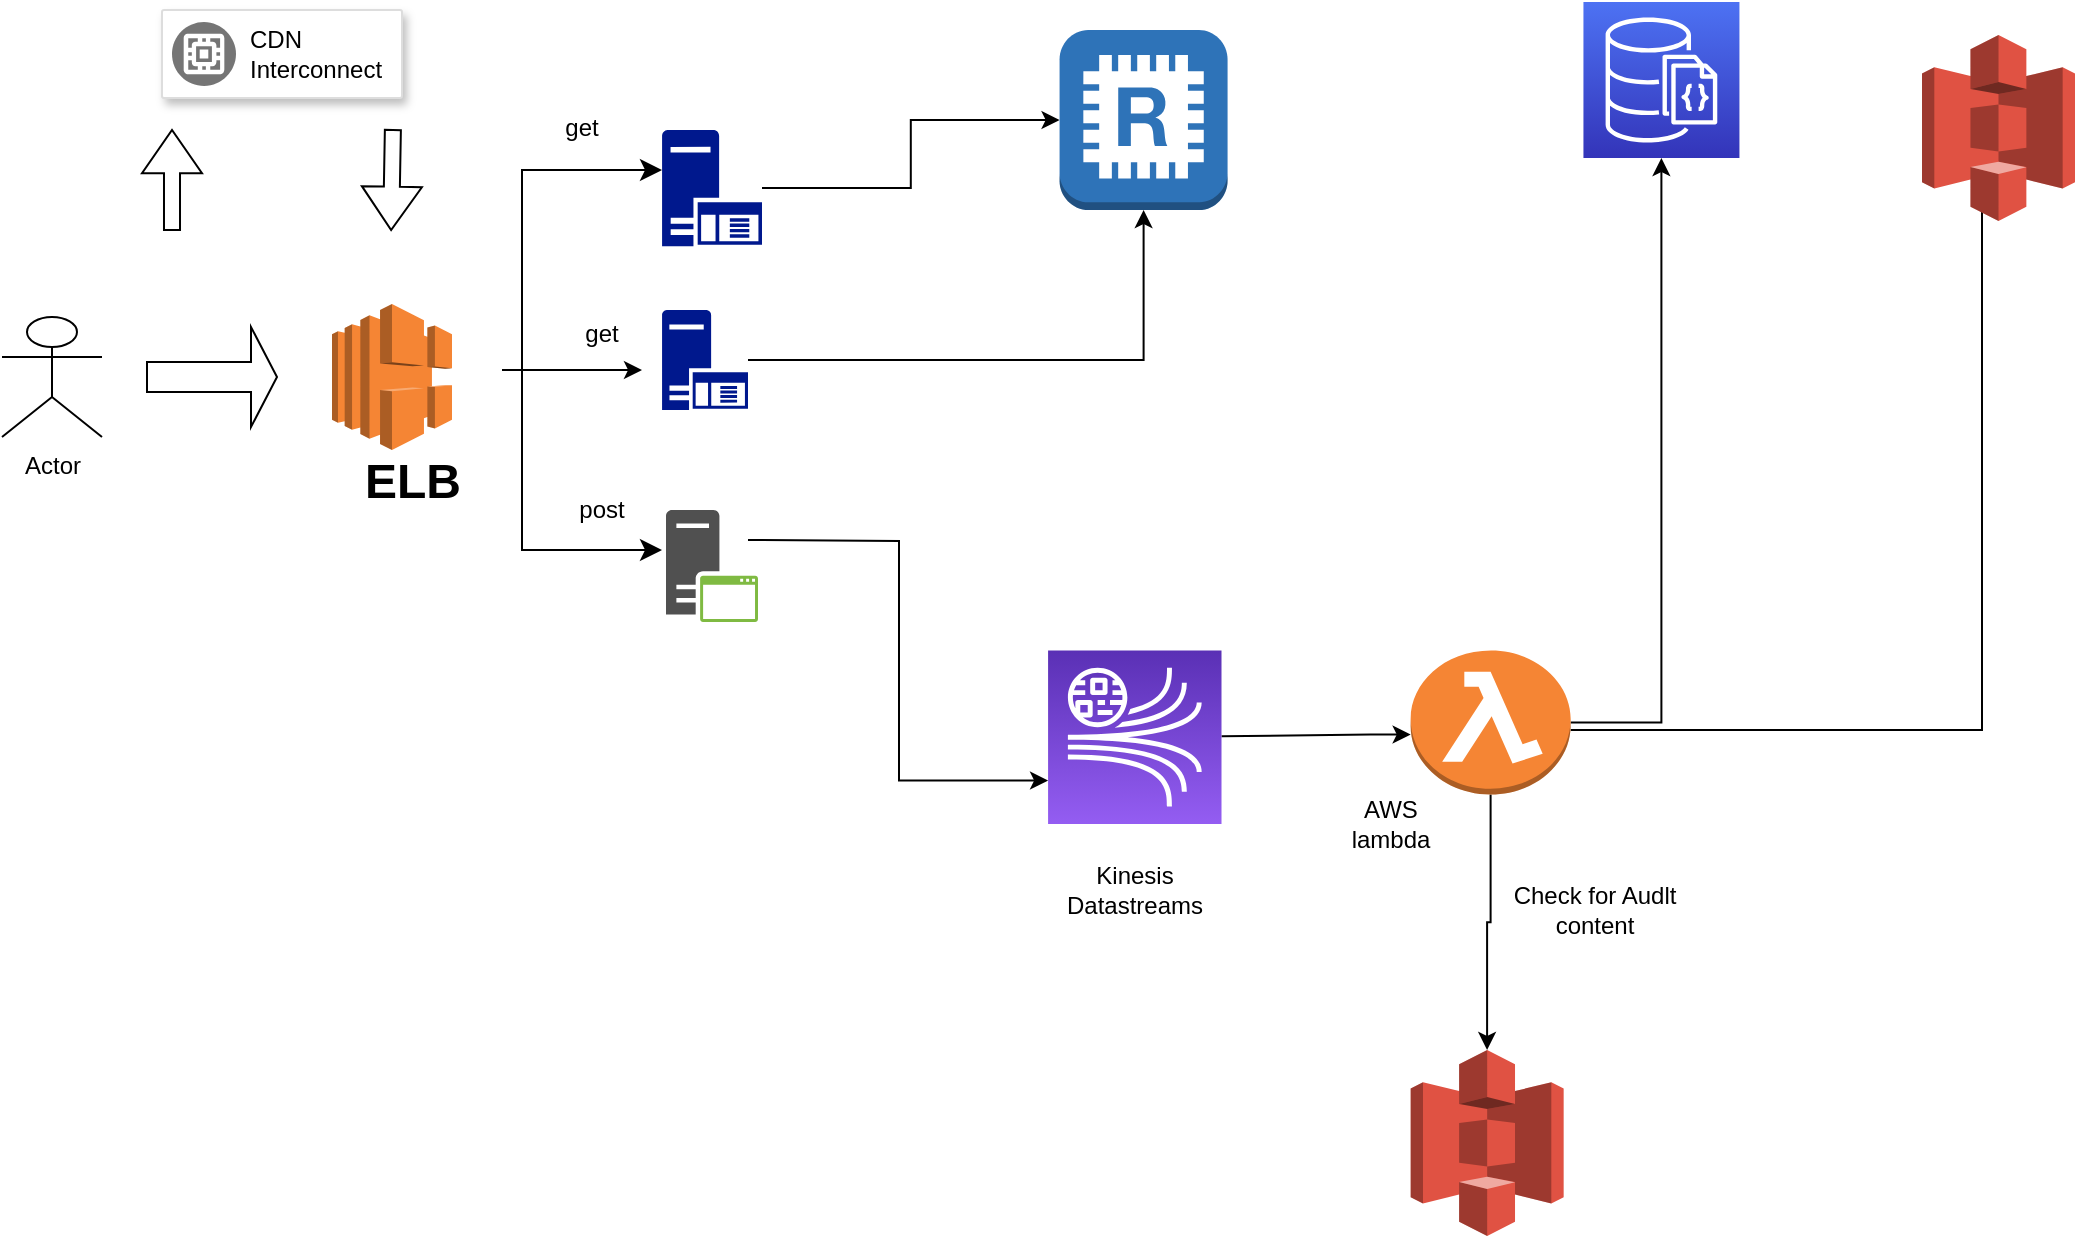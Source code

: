 <mxfile version="21.3.5" type="github">
  <diagram name="Page-1" id="2r26PbYJmDJXUOZYmUCb">
    <mxGraphModel dx="1306" dy="708" grid="1" gridSize="10" guides="1" tooltips="1" connect="1" arrows="1" fold="1" page="1" pageScale="1" pageWidth="850" pageHeight="1100" math="0" shadow="0">
      <root>
        <mxCell id="0" />
        <mxCell id="1" parent="0" />
        <mxCell id="8mQGmL9jPkaSnYnX1RkA-4" value="Actor" style="shape=umlActor;verticalLabelPosition=bottom;verticalAlign=top;html=1;outlineConnect=0;" vertex="1" parent="1">
          <mxGeometry x="20" y="263.5" width="50" height="60" as="geometry" />
        </mxCell>
        <mxCell id="8mQGmL9jPkaSnYnX1RkA-5" value="" style="outlineConnect=0;dashed=0;verticalLabelPosition=bottom;verticalAlign=top;align=center;html=1;shape=mxgraph.aws3.elastic_load_balancing;fillColor=#F58534;gradientColor=none;" vertex="1" parent="1">
          <mxGeometry x="185" y="257" width="60" height="73" as="geometry" />
        </mxCell>
        <mxCell id="8mQGmL9jPkaSnYnX1RkA-6" value="" style="strokeColor=#dddddd;shadow=1;strokeWidth=1;rounded=1;absoluteArcSize=1;arcSize=2;" vertex="1" parent="1">
          <mxGeometry x="100" y="110" width="120" height="44" as="geometry" />
        </mxCell>
        <mxCell id="8mQGmL9jPkaSnYnX1RkA-7" value="CDN&#xa;Interconnect" style="sketch=0;dashed=0;connectable=0;html=1;fillColor=#757575;strokeColor=none;shape=mxgraph.gcp2.google_network_edge_cache;part=1;labelPosition=right;verticalLabelPosition=middle;align=left;verticalAlign=middle;spacingLeft=5;fontSize=12;" vertex="1" parent="8mQGmL9jPkaSnYnX1RkA-6">
          <mxGeometry y="0.5" width="32" height="32" relative="1" as="geometry">
            <mxPoint x="5" y="-16" as="offset" />
          </mxGeometry>
        </mxCell>
        <mxCell id="8mQGmL9jPkaSnYnX1RkA-9" value="" style="shape=singleArrow;direction=north;whiteSpace=wrap;html=1;arrowWidth=0.267;arrowSize=0.433;" vertex="1" parent="1">
          <mxGeometry x="90" y="170" width="30" height="50" as="geometry" />
        </mxCell>
        <mxCell id="8mQGmL9jPkaSnYnX1RkA-10" value="" style="shape=singleArrow;direction=north;whiteSpace=wrap;html=1;arrowWidth=0.267;arrowSize=0.433;rotation=-179;" vertex="1" parent="1">
          <mxGeometry x="200" y="170" width="30" height="50" as="geometry" />
        </mxCell>
        <mxCell id="8mQGmL9jPkaSnYnX1RkA-12" value="" style="shape=singleArrow;direction=north;whiteSpace=wrap;html=1;rotation=90;" vertex="1" parent="1">
          <mxGeometry x="100" y="261" width="50" height="65" as="geometry" />
        </mxCell>
        <mxCell id="8mQGmL9jPkaSnYnX1RkA-13" value="&lt;p style=&quot;line-height: 90%;&quot;&gt;ELB&lt;/p&gt;" style="text;strokeColor=none;fillColor=none;html=1;fontSize=24;fontStyle=1;verticalAlign=middle;align=center;" vertex="1" parent="1">
          <mxGeometry x="190" y="340" width="70" height="10" as="geometry" />
        </mxCell>
        <mxCell id="8mQGmL9jPkaSnYnX1RkA-50" style="edgeStyle=orthogonalEdgeStyle;rounded=0;orthogonalLoop=1;jettySize=auto;html=1;entryX=0;entryY=0.5;entryDx=0;entryDy=0;entryPerimeter=0;" edge="1" parent="1" source="8mQGmL9jPkaSnYnX1RkA-14" target="8mQGmL9jPkaSnYnX1RkA-49">
          <mxGeometry relative="1" as="geometry" />
        </mxCell>
        <mxCell id="8mQGmL9jPkaSnYnX1RkA-14" value="" style="sketch=0;aspect=fixed;pointerEvents=1;shadow=0;dashed=0;html=1;strokeColor=none;labelPosition=center;verticalLabelPosition=bottom;verticalAlign=top;align=center;fillColor=#00188D;shape=mxgraph.mscae.enterprise.application_server" vertex="1" parent="1">
          <mxGeometry x="350" y="170" width="50" height="58.14" as="geometry" />
        </mxCell>
        <mxCell id="8mQGmL9jPkaSnYnX1RkA-51" style="edgeStyle=orthogonalEdgeStyle;rounded=0;orthogonalLoop=1;jettySize=auto;html=1;" edge="1" parent="1" source="8mQGmL9jPkaSnYnX1RkA-15" target="8mQGmL9jPkaSnYnX1RkA-49">
          <mxGeometry relative="1" as="geometry" />
        </mxCell>
        <mxCell id="8mQGmL9jPkaSnYnX1RkA-15" value="" style="sketch=0;aspect=fixed;pointerEvents=1;shadow=0;dashed=0;html=1;strokeColor=none;labelPosition=center;verticalLabelPosition=bottom;verticalAlign=top;align=center;fillColor=#00188D;shape=mxgraph.mscae.enterprise.application_server" vertex="1" parent="1">
          <mxGeometry x="350" y="260" width="43" height="50" as="geometry" />
        </mxCell>
        <mxCell id="8mQGmL9jPkaSnYnX1RkA-36" style="edgeStyle=orthogonalEdgeStyle;rounded=0;orthogonalLoop=1;jettySize=auto;html=1;entryX=1;entryY=0.25;entryDx=0;entryDy=0;entryPerimeter=0;" edge="1" parent="1" target="8mQGmL9jPkaSnYnX1RkA-28">
          <mxGeometry relative="1" as="geometry">
            <mxPoint x="393" y="375" as="sourcePoint" />
          </mxGeometry>
        </mxCell>
        <mxCell id="8mQGmL9jPkaSnYnX1RkA-19" value="" style="edgeStyle=elbowEdgeStyle;elbow=horizontal;endArrow=classic;html=1;curved=0;rounded=0;endSize=8;startSize=8;" edge="1" parent="1">
          <mxGeometry width="50" height="50" relative="1" as="geometry">
            <mxPoint x="270" y="290" as="sourcePoint" />
            <mxPoint x="350" y="190" as="targetPoint" />
            <Array as="points">
              <mxPoint x="280" y="210" />
            </Array>
          </mxGeometry>
        </mxCell>
        <mxCell id="8mQGmL9jPkaSnYnX1RkA-20" value="" style="edgeStyle=elbowEdgeStyle;elbow=horizontal;endArrow=classic;html=1;curved=0;rounded=0;endSize=8;startSize=8;" edge="1" parent="1">
          <mxGeometry width="50" height="50" relative="1" as="geometry">
            <mxPoint x="280" y="290" as="sourcePoint" />
            <mxPoint x="350" y="380" as="targetPoint" />
            <Array as="points">
              <mxPoint x="280" y="400" />
            </Array>
          </mxGeometry>
        </mxCell>
        <mxCell id="8mQGmL9jPkaSnYnX1RkA-21" value="" style="endArrow=classic;html=1;rounded=0;" edge="1" parent="1">
          <mxGeometry width="50" height="50" relative="1" as="geometry">
            <mxPoint x="280" y="290" as="sourcePoint" />
            <mxPoint x="340" y="290" as="targetPoint" />
          </mxGeometry>
        </mxCell>
        <mxCell id="8mQGmL9jPkaSnYnX1RkA-22" value="get" style="text;strokeColor=none;align=center;fillColor=none;html=1;verticalAlign=middle;whiteSpace=wrap;rounded=0;" vertex="1" parent="1">
          <mxGeometry x="280" y="154" width="60" height="30" as="geometry" />
        </mxCell>
        <mxCell id="8mQGmL9jPkaSnYnX1RkA-23" value="post" style="text;strokeColor=none;align=center;fillColor=none;html=1;verticalAlign=middle;whiteSpace=wrap;rounded=0;" vertex="1" parent="1">
          <mxGeometry x="290" y="350" width="60" height="20" as="geometry" />
        </mxCell>
        <mxCell id="8mQGmL9jPkaSnYnX1RkA-27" value="AWS lambda" style="text;strokeColor=none;align=center;fillColor=none;html=1;verticalAlign=middle;whiteSpace=wrap;rounded=0;" vertex="1" parent="1">
          <mxGeometry x="684.33" y="502.25" width="61" height="30" as="geometry" />
        </mxCell>
        <mxCell id="8mQGmL9jPkaSnYnX1RkA-37" style="edgeStyle=orthogonalEdgeStyle;rounded=0;orthogonalLoop=1;jettySize=auto;html=1;" edge="1" parent="1" source="8mQGmL9jPkaSnYnX1RkA-28" target="8mQGmL9jPkaSnYnX1RkA-29">
          <mxGeometry relative="1" as="geometry">
            <Array as="points">
              <mxPoint x="704.33" y="472.25" />
              <mxPoint x="704.33" y="472.25" />
            </Array>
          </mxGeometry>
        </mxCell>
        <mxCell id="8mQGmL9jPkaSnYnX1RkA-28" value="" style="sketch=0;points=[[0,0,0],[0.25,0,0],[0.5,0,0],[0.75,0,0],[1,0,0],[0,1,0],[0.25,1,0],[0.5,1,0],[0.75,1,0],[1,1,0],[0,0.25,0],[0,0.5,0],[0,0.75,0],[1,0.25,0],[1,0.5,0],[1,0.75,0]];outlineConnect=0;fontColor=#232F3E;gradientColor=#945DF2;gradientDirection=north;fillColor=#5A30B5;strokeColor=#ffffff;dashed=0;verticalLabelPosition=bottom;verticalAlign=top;align=center;html=1;fontSize=12;fontStyle=0;aspect=fixed;shape=mxgraph.aws4.resourceIcon;resIcon=mxgraph.aws4.kinesis_data_streams;rotation=-180;" vertex="1" parent="1">
          <mxGeometry x="543.04" y="430.25" width="86.71" height="86.71" as="geometry" />
        </mxCell>
        <mxCell id="8mQGmL9jPkaSnYnX1RkA-44" style="edgeStyle=orthogonalEdgeStyle;rounded=0;orthogonalLoop=1;jettySize=auto;html=1;" edge="1" parent="1" source="8mQGmL9jPkaSnYnX1RkA-29" target="8mQGmL9jPkaSnYnX1RkA-43">
          <mxGeometry relative="1" as="geometry" />
        </mxCell>
        <mxCell id="8mQGmL9jPkaSnYnX1RkA-45" style="edgeStyle=orthogonalEdgeStyle;rounded=0;orthogonalLoop=1;jettySize=auto;html=1;" edge="1" parent="1" source="8mQGmL9jPkaSnYnX1RkA-29" target="8mQGmL9jPkaSnYnX1RkA-42">
          <mxGeometry relative="1" as="geometry" />
        </mxCell>
        <mxCell id="8mQGmL9jPkaSnYnX1RkA-48" style="edgeStyle=orthogonalEdgeStyle;rounded=0;orthogonalLoop=1;jettySize=auto;html=1;entryX=0;entryY=0.5;entryDx=0;entryDy=0;entryPerimeter=0;" edge="1" parent="1" source="8mQGmL9jPkaSnYnX1RkA-29" target="8mQGmL9jPkaSnYnX1RkA-40">
          <mxGeometry relative="1" as="geometry">
            <Array as="points">
              <mxPoint x="1010" y="470" />
            </Array>
          </mxGeometry>
        </mxCell>
        <mxCell id="8mQGmL9jPkaSnYnX1RkA-29" value="" style="outlineConnect=0;dashed=0;verticalLabelPosition=bottom;verticalAlign=top;align=center;html=1;shape=mxgraph.aws3.lambda_function;fillColor=#F58534;gradientColor=none;" vertex="1" parent="1">
          <mxGeometry x="724.33" y="430.25" width="80" height="72" as="geometry" />
        </mxCell>
        <mxCell id="8mQGmL9jPkaSnYnX1RkA-32" value="Kinesis Datastreams" style="text;strokeColor=none;align=center;fillColor=none;html=1;verticalAlign=middle;whiteSpace=wrap;rounded=0;" vertex="1" parent="1">
          <mxGeometry x="540" y="535" width="92.79" height="30" as="geometry" />
        </mxCell>
        <mxCell id="8mQGmL9jPkaSnYnX1RkA-38" value="Check for Audlt content" style="text;strokeColor=none;align=center;fillColor=none;html=1;verticalAlign=middle;whiteSpace=wrap;rounded=0;" vertex="1" parent="1">
          <mxGeometry x="770.0" y="540" width="92.79" height="40" as="geometry" />
        </mxCell>
        <mxCell id="8mQGmL9jPkaSnYnX1RkA-40" value="" style="outlineConnect=0;dashed=0;verticalLabelPosition=bottom;verticalAlign=top;align=center;html=1;shape=mxgraph.aws3.s3;fillColor=#E05243;gradientColor=none;" vertex="1" parent="1">
          <mxGeometry x="980" y="122.5" width="76.5" height="93" as="geometry" />
        </mxCell>
        <mxCell id="8mQGmL9jPkaSnYnX1RkA-42" value="" style="outlineConnect=0;dashed=0;verticalLabelPosition=bottom;verticalAlign=top;align=center;html=1;shape=mxgraph.aws3.s3;fillColor=#E05243;gradientColor=none;" vertex="1" parent="1">
          <mxGeometry x="724.33" y="630" width="76.5" height="93" as="geometry" />
        </mxCell>
        <mxCell id="8mQGmL9jPkaSnYnX1RkA-43" value="" style="sketch=0;points=[[0,0,0],[0.25,0,0],[0.5,0,0],[0.75,0,0],[1,0,0],[0,1,0],[0.25,1,0],[0.5,1,0],[0.75,1,0],[1,1,0],[0,0.25,0],[0,0.5,0],[0,0.75,0],[1,0.25,0],[1,0.5,0],[1,0.75,0]];outlineConnect=0;fontColor=#232F3E;gradientColor=#4D72F3;gradientDirection=north;fillColor=#3334B9;strokeColor=#ffffff;dashed=0;verticalLabelPosition=bottom;verticalAlign=top;align=center;html=1;fontSize=12;fontStyle=0;aspect=fixed;shape=mxgraph.aws4.resourceIcon;resIcon=mxgraph.aws4.documentdb_with_mongodb_compatibility;" vertex="1" parent="1">
          <mxGeometry x="810.72" y="106" width="78" height="78" as="geometry" />
        </mxCell>
        <mxCell id="8mQGmL9jPkaSnYnX1RkA-46" value="" style="sketch=0;pointerEvents=1;shadow=0;dashed=0;html=1;strokeColor=none;fillColor=#505050;labelPosition=center;verticalLabelPosition=bottom;verticalAlign=top;outlineConnect=0;align=center;shape=mxgraph.office.servers.application_server_green;" vertex="1" parent="1">
          <mxGeometry x="352" y="360" width="46" height="56" as="geometry" />
        </mxCell>
        <mxCell id="8mQGmL9jPkaSnYnX1RkA-47" value="get" style="text;strokeColor=none;align=center;fillColor=none;html=1;verticalAlign=middle;whiteSpace=wrap;rounded=0;" vertex="1" parent="1">
          <mxGeometry x="290" y="257" width="60" height="30" as="geometry" />
        </mxCell>
        <mxCell id="8mQGmL9jPkaSnYnX1RkA-49" value="" style="outlineConnect=0;dashed=0;verticalLabelPosition=bottom;verticalAlign=top;align=center;html=1;shape=mxgraph.aws3.redis;fillColor=#2E73B8;gradientColor=none;" vertex="1" parent="1">
          <mxGeometry x="548.79" y="120" width="84" height="90" as="geometry" />
        </mxCell>
      </root>
    </mxGraphModel>
  </diagram>
</mxfile>
